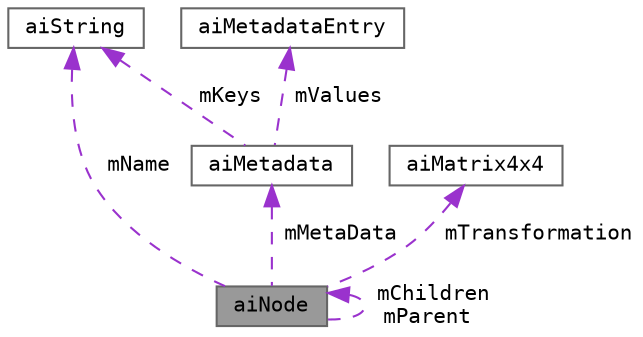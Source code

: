 digraph "aiNode"
{
 // LATEX_PDF_SIZE
  bgcolor="transparent";
  edge [fontname=Terminal,fontsize=10,labelfontname=Helvetica,labelfontsize=10];
  node [fontname=Terminal,fontsize=10,shape=box,height=0.2,width=0.4];
  Node1 [label="aiNode",height=0.2,width=0.4,color="gray40", fillcolor="grey60", style="filled", fontcolor="black",tooltip=" "];
  Node2 -> Node1 [dir="back",color="darkorchid3",style="dashed",label=" mName" ];
  Node2 [label="aiString",height=0.2,width=0.4,color="gray40", fillcolor="white", style="filled",URL="$structai_string.html",tooltip="Represents an UTF-8 string, zero byte terminated."];
  Node3 -> Node1 [dir="back",color="darkorchid3",style="dashed",label=" mTransformation" ];
  Node3 [label="aiMatrix4x4",height=0.2,width=0.4,color="gray40", fillcolor="white", style="filled",URL="$structai_matrix4x4.html",tooltip=" "];
  Node1 -> Node1 [dir="back",color="darkorchid3",style="dashed",label=" mChildren\nmParent" ];
  Node4 -> Node1 [dir="back",color="darkorchid3",style="dashed",label=" mMetaData" ];
  Node4 [label="aiMetadata",height=0.2,width=0.4,color="gray40", fillcolor="white", style="filled",URL="$structai_metadata.html",tooltip=" "];
  Node2 -> Node4 [dir="back",color="darkorchid3",style="dashed",label=" mKeys" ];
  Node5 -> Node4 [dir="back",color="darkorchid3",style="dashed",label=" mValues" ];
  Node5 [label="aiMetadataEntry",height=0.2,width=0.4,color="gray40", fillcolor="white", style="filled",URL="$structai_metadata_entry.html",tooltip=" "];
}
